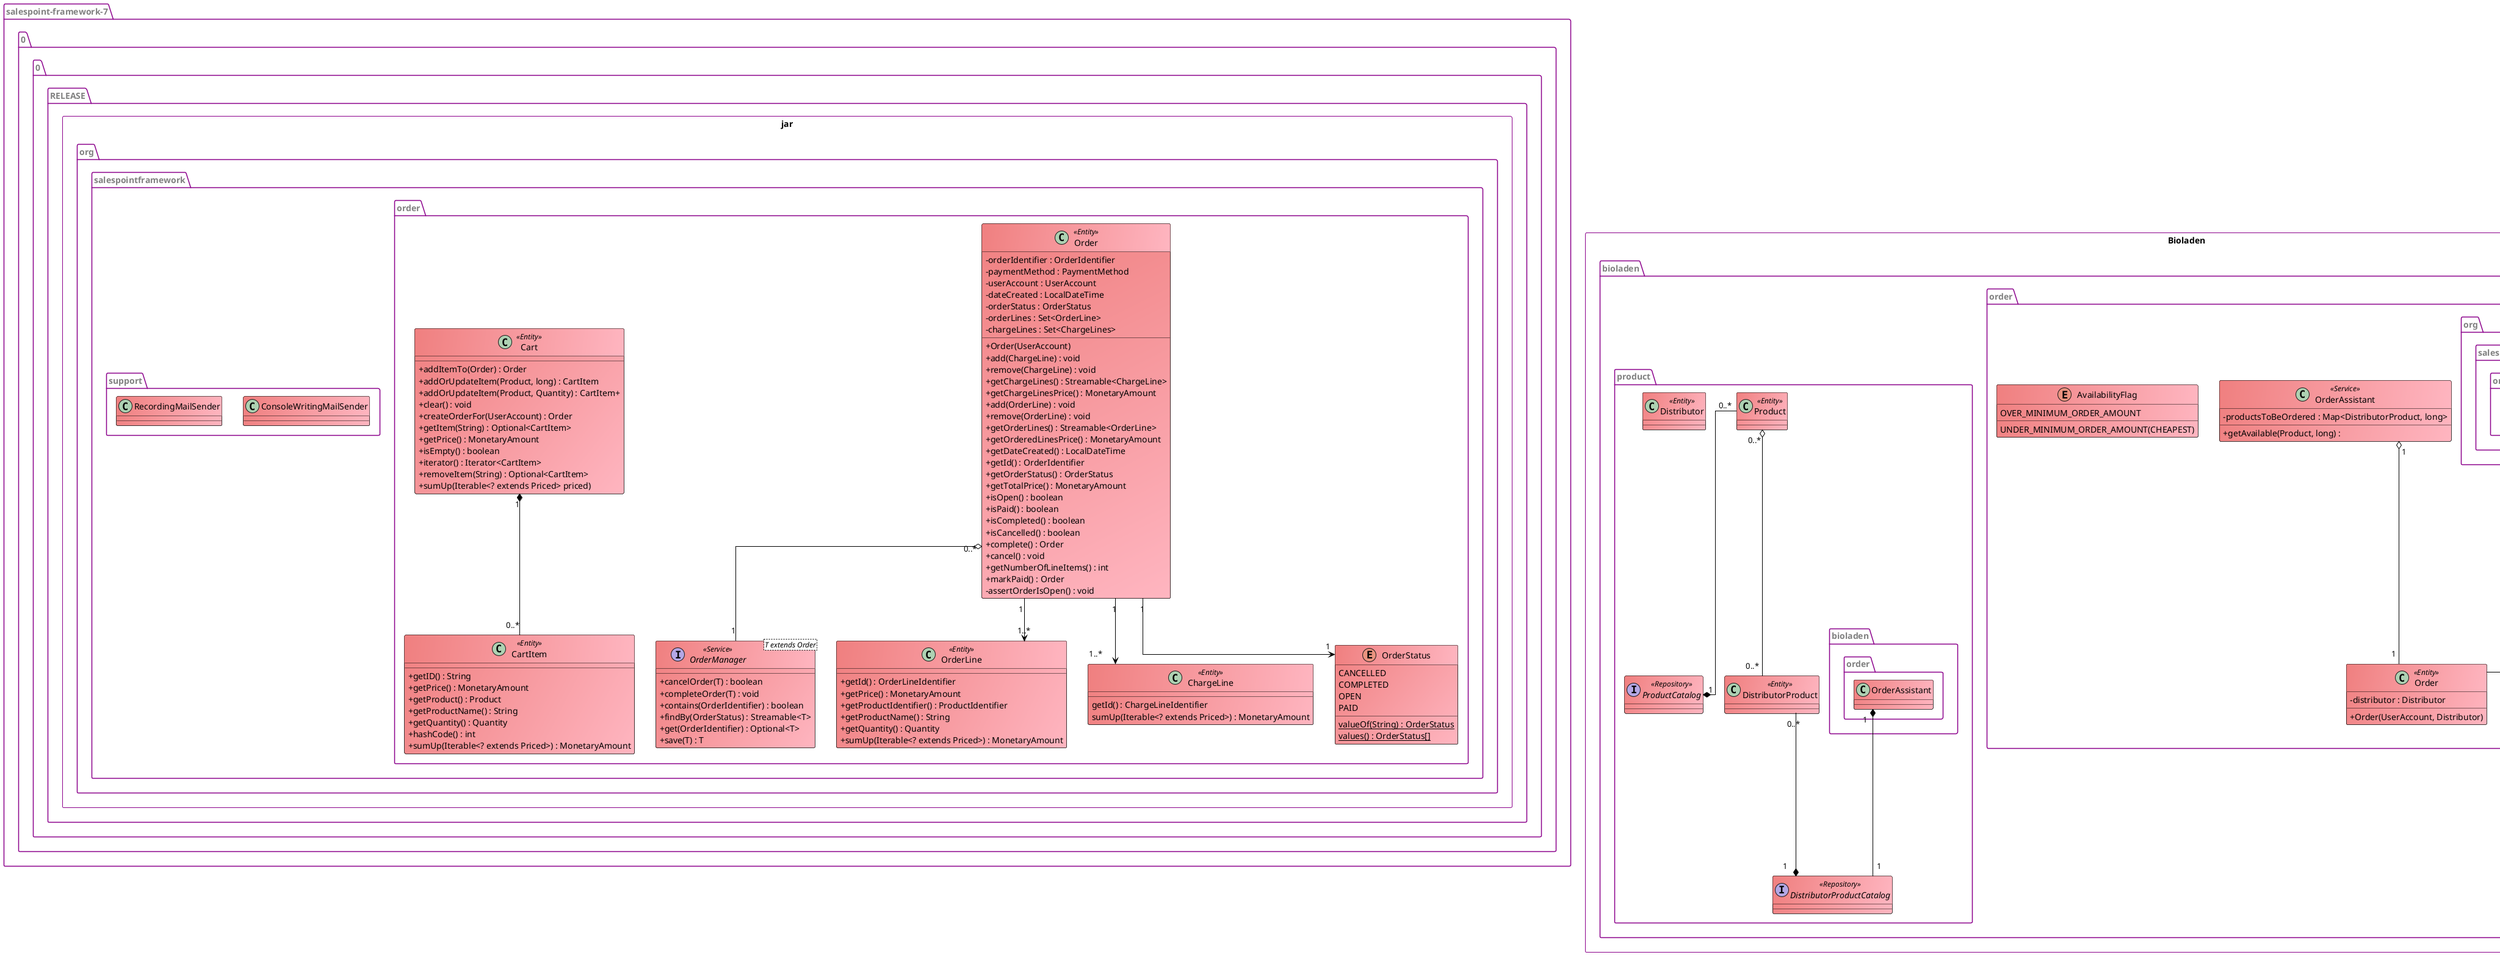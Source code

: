 @startuml

skinparam class {
	BackgroundColor #LightCoral/LightPink
    BorderColor Black
    ArrowColor  Black
}

skinparam package {
    FontColor Grey
    BorderColor DarkMagenta
}

skinparam classAttributeIconSize 0
skinparam linetype ortho

rectangle salespoint-framework-7.0.0.RELEASE.jar {
    namespace org.salespointframework.order {
        interface OrderManager <T extends Order> <<Service>>{
            +cancelOrder(T) : boolean
            +completeOrder(T) : void
            +contains(OrderIdentifier) : boolean
            +findBy(OrderStatus) : Streamable<T>
            +get(OrderIdentifier) : Optional<T>
            +save(T) : T
        }

        class Order <<Entity>>{
            -orderIdentifier : OrderIdentifier
            -paymentMethod : PaymentMethod
            -userAccount : UserAccount
            -dateCreated : LocalDateTime
            -orderStatus : OrderStatus
            -orderLines : Set<OrderLine>
            -chargeLines : Set<ChargeLines>

            +Order(UserAccount)
            +add(ChargeLine) : void
            +remove(ChargeLine) : void
            +getChargeLines() : Streamable<ChargeLine>
            +getChargeLinesPrice() : MonetaryAmount
            +add(OrderLine) : void
            +remove(OrderLine) : void
            +getOrderLines() : Streamable<OrderLine>
            +getOrderedLinesPrice() : MonetaryAmount
            +getDateCreated() : LocalDateTime
            +getId() : OrderIdentifier
            +getOrderStatus() : OrderStatus
            +getTotalPrice() : MonetaryAmount
            +isOpen() : boolean
            +isPaid() : boolean
            +isCompleted() : boolean
            +isCancelled() : boolean
            +complete() : Order
            +cancel() : void
            +getNumberOfLineItems() : int
            +markPaid() : Order
            -assertOrderIsOpen() : void
        }

        class Cart <<Entity>>{
            +addItemTo(Order) : Order
            +addOrUpdateItem(Product, long) : CartItem
            +addOrUpdateItem(Product, Quantity) : CartItem+
            +clear() : void
            +createOrderFor(UserAccount) : Order
            +getItem(String) : Optional<CartItem>
            +getPrice() : MonetaryAmount
            +isEmpty() : boolean
            +iterator() : Iterator<CartItem>
            +removeItem(String) : Optional<CartItem>
            +sumUp(Iterable<? extends Priced> priced)
        }

        class CartItem <<Entity>>{
            +getID() : String
            +getPrice() : MonetaryAmount
            +getProduct() : Product
            +getProductName() : String
            +getQuantity() : Quantity
            +hashCode() : int
            +sumUp(Iterable<? extends Priced>) : MonetaryAmount
        }

        class OrderLine <<Entity>> {
            +getId() : OrderLineIdentifier
            +getPrice() : MonetaryAmount
            +getProductIdentifier() : ProductIdentifier
            +getProductName() : String
            +getQuantity() : Quantity
            +sumUp(Iterable<? extends Priced>) : MonetaryAmount
        }

        class ChargeLine <<Entity>> {
            getId() : ChargeLineIdentifier
            sumUp(Iterable<? extends Priced>) : MonetaryAmount
        }

        enum OrderStatus {
            CANCELLED
            COMPLETED
            OPEN
            PAID

            {static} valueOf(String) : OrderStatus
            {static} values() : OrderStatus[]
        }


        Order "1" --> "1" OrderStatus
        Order "1" --> "1..*" OrderLine
        Order "1" --> "1..*" ChargeLine
        Cart "1" *-- "0..*" CartItem
        Order "0..*" o-- "1" OrderManager
    }

    namespace org.salespointframework.support {
        class ConsoleWritingMailSender {

        }

        class RecordingMailSender {

        }

    }

}



rectangle Bioladen {
    namespace bioladen.order {
        class Order <<Entity>> extends org.salespointframework.order.Order {
            -distributor : Distributor

            +Order(UserAccount, Distributor)
        }

        class OrderAssistant <<Service>> {
            -productsToBeOrdered : Map<DistributorProduct, long>

            +getAvailable(Product, long) :
        }

        enum AvailabilityFlag {
            UNDER_MINIMUM_ORDER_AMOUNT(CHEAPEST)
            OVER_MINIMUM_ORDER_AMOUNT

        }
        org.salespointframework.support.ConsoleWritingMailSender <-- bioladen.order.OrderAssistant
        OrderAssistant "1" o-- "1" Order
    }

    namespace bioladen.product {

        interface ProductCatalog <<Repository>> {

        }

        interface DistributorProductCatalog <<Repository>> {

        }

        class DistributorProduct <<Entity>> {

        }

        class Product <<Entity>> {

        }

        class Distributor <<Entity>> {

        }



        Product "0..*" o-- "0..*" DistributorProduct
        DistributorProduct "0..*" --* "1" DistributorProductCatalog
        Product "0..*" --* "1" ProductCatalog


        bioladen.order.OrderAssistant "1" *-- "1" DistributorProductCatalog


    }

}

@enduml
